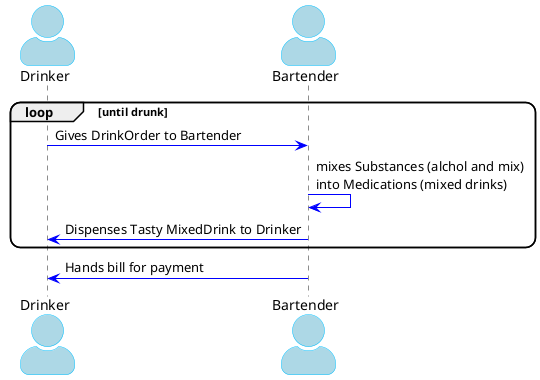 @startuml

@startuml
skinparam usecase {
backgroundColor DeepSkyBlue
BorderColor DarkSlateGray
ArrowColor Blue
}

skinparam Note {
BackgroundColor LightBlue
BorderColor Blue
}

skinparam roundcorner 20

skinparam actor {
FontName Arial
Style awesome
BorderColor DeepSkyBlue
BackgroundColor LightBlue
}

actor Drinker
actor Bartender

loop until drunk
Drinker -> Bartender : Gives DrinkOrder to Bartender
Bartender -> Bartender : mixes Substances (alchol and mix)\ninto Medications (mixed drinks)
Bartender -> Drinker : Dispenses Tasty MixedDrink to Drinker
end
Bartender -> Drinker : Hands bill for payment
@enduml